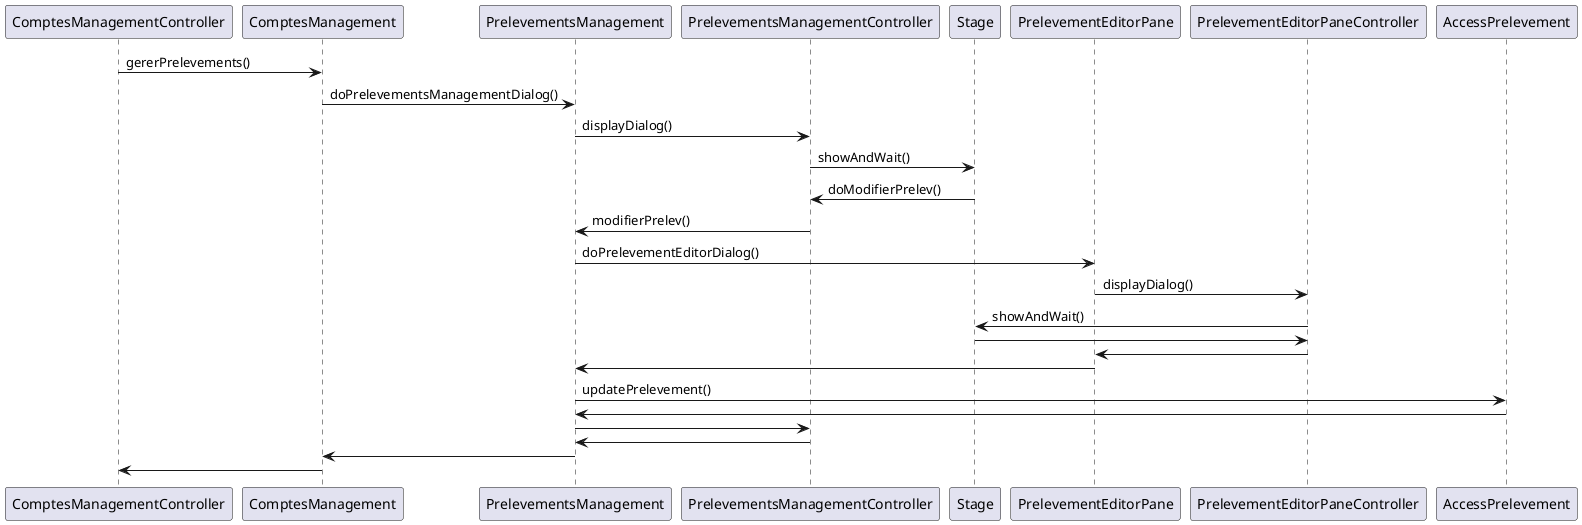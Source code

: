 @startuml Modifier un prelevement

ComptesManagementController -> ComptesManagement : gererPrelevements()
ComptesManagement -> PrelevementsManagement : doPrelevementsManagementDialog()
PrelevementsManagement -> PrelevementsManagementController : displayDialog()
PrelevementsManagementController -> Stage : showAndWait()
Stage -> PrelevementsManagementController : doModifierPrelev()
PrelevementsManagementController -> PrelevementsManagement : modifierPrelev() 
PrelevementsManagement -> PrelevementEditorPane : doPrelevementEditorDialog()
PrelevementEditorPane -> PrelevementEditorPaneController : displayDialog()
PrelevementEditorPaneController -> Stage : showAndWait()
Stage -> PrelevementEditorPaneController
PrelevementEditorPaneController -> PrelevementEditorPane
PrelevementEditorPane -> PrelevementsManagement
PrelevementsManagement -> AccessPrelevement : updatePrelevement()
AccessPrelevement -> PrelevementsManagement
PrelevementsManagement -> PrelevementsManagementController
PrelevementsManagementController -> PrelevementsManagement
PrelevementsManagement -> ComptesManagement
ComptesManagement -> ComptesManagementController

@enduml
